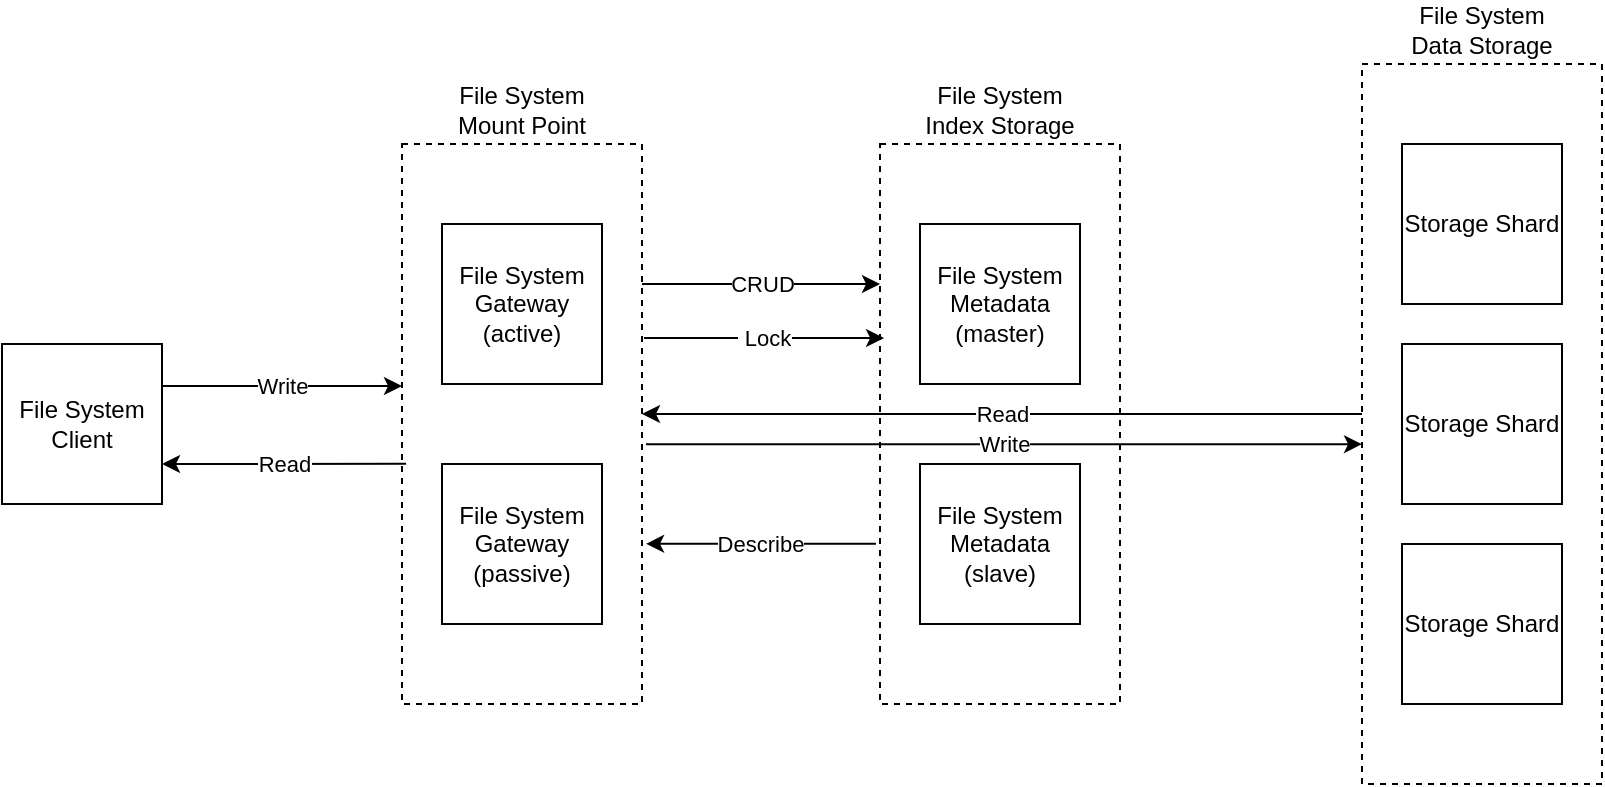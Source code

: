 <mxfile version="13.3.1" type="device"><diagram name="Page-1" id="822b0af5-4adb-64df-f703-e8dfc1f81529"><mxGraphModel dx="1102" dy="640" grid="1" gridSize="10" guides="1" tooltips="1" connect="1" arrows="1" fold="1" page="1" pageScale="1" pageWidth="1100" pageHeight="850" background="#ffffff" math="0" shadow="0"><root><mxCell id="0"/><mxCell id="1" parent="0"/><mxCell id="32HDPQOjMGVwAjsP5dqR-16" value="File System&lt;br&gt;Index Storage" style="rounded=0;whiteSpace=wrap;html=1;dashed=1;labelPosition=center;verticalLabelPosition=top;align=center;verticalAlign=bottom;" parent="1" vertex="1"><mxGeometry x="479" y="80" width="120" height="280" as="geometry"/></mxCell><mxCell id="32HDPQOjMGVwAjsP5dqR-5" value="File System&lt;br&gt;Mount Point" style="rounded=0;whiteSpace=wrap;html=1;dashed=1;verticalAlign=bottom;labelPosition=center;verticalLabelPosition=top;align=center;" parent="1" vertex="1"><mxGeometry x="240" y="80" width="120" height="280" as="geometry"/></mxCell><mxCell id="32HDPQOjMGVwAjsP5dqR-1" value="File System Gateway&lt;br&gt;(active)" style="whiteSpace=wrap;html=1;aspect=fixed;" parent="1" vertex="1"><mxGeometry x="260" y="120" width="80" height="80" as="geometry"/></mxCell><mxCell id="32HDPQOjMGVwAjsP5dqR-3" value="File System Gateway&lt;br&gt;(passive)" style="whiteSpace=wrap;html=1;aspect=fixed;" parent="1" vertex="1"><mxGeometry x="260" y="240" width="80" height="80" as="geometry"/></mxCell><mxCell id="32HDPQOjMGVwAjsP5dqR-8" value="Write" style="edgeStyle=orthogonalEdgeStyle;rounded=0;orthogonalLoop=1;jettySize=auto;html=1;entryX=0;entryY=0.5;entryDx=0;entryDy=0;" parent="1" edge="1"><mxGeometry relative="1" as="geometry"><mxPoint x="120" y="201" as="sourcePoint"/><mxPoint x="240" y="201" as="targetPoint"/></mxGeometry></mxCell><mxCell id="32HDPQOjMGVwAjsP5dqR-4" value="File System&lt;br&gt;Client" style="whiteSpace=wrap;html=1;aspect=fixed;" parent="1" vertex="1"><mxGeometry x="40" y="180" width="80" height="80" as="geometry"/></mxCell><mxCell id="32HDPQOjMGVwAjsP5dqR-10" value="File System&lt;br&gt;Data Storage" style="rounded=0;whiteSpace=wrap;html=1;dashed=1;labelPosition=center;verticalLabelPosition=top;align=center;verticalAlign=bottom;" parent="1" vertex="1"><mxGeometry x="720" y="40" width="120" height="360" as="geometry"/></mxCell><mxCell id="32HDPQOjMGVwAjsP5dqR-11" value="Storage Shard" style="whiteSpace=wrap;html=1;aspect=fixed;" parent="1" vertex="1"><mxGeometry x="740" y="80" width="80" height="80" as="geometry"/></mxCell><mxCell id="32HDPQOjMGVwAjsP5dqR-12" value="Storage Shard" style="whiteSpace=wrap;html=1;aspect=fixed;" parent="1" vertex="1"><mxGeometry x="740" y="180" width="80" height="80" as="geometry"/></mxCell><mxCell id="32HDPQOjMGVwAjsP5dqR-13" value="Storage Shard" style="whiteSpace=wrap;html=1;aspect=fixed;" parent="1" vertex="1"><mxGeometry x="740" y="280" width="80" height="80" as="geometry"/></mxCell><mxCell id="32HDPQOjMGVwAjsP5dqR-14" value="File System Metadata&lt;br&gt;(master)" style="whiteSpace=wrap;html=1;aspect=fixed;" parent="1" vertex="1"><mxGeometry x="499" y="120" width="80" height="80" as="geometry"/></mxCell><mxCell id="32HDPQOjMGVwAjsP5dqR-15" value="File System Metadata&lt;br&gt;(slave)" style="whiteSpace=wrap;html=1;aspect=fixed;" parent="1" vertex="1"><mxGeometry x="499" y="240" width="80" height="80" as="geometry"/></mxCell><mxCell id="32HDPQOjMGVwAjsP5dqR-17" value="CRUD" style="endArrow=classic;html=1;exitX=1;exitY=0.25;exitDx=0;exitDy=0;entryX=0;entryY=0.25;entryDx=0;entryDy=0;" parent="1" source="32HDPQOjMGVwAjsP5dqR-5" target="32HDPQOjMGVwAjsP5dqR-16" edge="1"><mxGeometry width="50" height="50" relative="1" as="geometry"><mxPoint x="540" y="270" as="sourcePoint"/><mxPoint x="590" y="220" as="targetPoint"/></mxGeometry></mxCell><mxCell id="32HDPQOjMGVwAjsP5dqR-19" value="Read" style="endArrow=classic;html=1;entryX=1;entryY=0.75;entryDx=0;entryDy=0;exitX=0.017;exitY=0.571;exitDx=0;exitDy=0;exitPerimeter=0;" parent="1" source="32HDPQOjMGVwAjsP5dqR-5" target="32HDPQOjMGVwAjsP5dqR-4" edge="1"><mxGeometry width="50" height="50" relative="1" as="geometry"><mxPoint x="540" y="270" as="sourcePoint"/><mxPoint x="590" y="220" as="targetPoint"/></mxGeometry></mxCell><mxCell id="Zl82cn4OXP_z4tkXJLqV-1" value="&amp;nbsp;Lock" style="endArrow=classic;html=1;entryX=0.017;entryY=0.35;entryDx=0;entryDy=0;entryPerimeter=0;exitX=1.008;exitY=0.35;exitDx=0;exitDy=0;exitPerimeter=0;" parent="1" edge="1"><mxGeometry width="50" height="50" relative="1" as="geometry"><mxPoint x="360.96" y="177" as="sourcePoint"/><mxPoint x="481.04" y="177" as="targetPoint"/></mxGeometry></mxCell><mxCell id="Zl82cn4OXP_z4tkXJLqV-3" value="Describe" style="endArrow=classic;html=1;entryX=1.017;entryY=0.714;entryDx=0;entryDy=0;entryPerimeter=0;exitX=-0.017;exitY=0.714;exitDx=0;exitDy=0;exitPerimeter=0;" parent="1" source="32HDPQOjMGVwAjsP5dqR-16" target="32HDPQOjMGVwAjsP5dqR-5" edge="1"><mxGeometry width="50" height="50" relative="1" as="geometry"><mxPoint x="520" y="270" as="sourcePoint"/><mxPoint x="570" y="220" as="targetPoint"/></mxGeometry></mxCell><mxCell id="Zl82cn4OXP_z4tkXJLqV-4" value="Read" style="endArrow=classic;html=1;" parent="1" edge="1"><mxGeometry width="50" height="50" relative="1" as="geometry"><mxPoint x="720" y="215" as="sourcePoint"/><mxPoint x="360" y="215" as="targetPoint"/></mxGeometry></mxCell><mxCell id="Zl82cn4OXP_z4tkXJLqV-5" value="Write" style="endArrow=classic;html=1;exitX=1.017;exitY=0.579;exitDx=0;exitDy=0;exitPerimeter=0;entryX=0;entryY=0.528;entryDx=0;entryDy=0;entryPerimeter=0;" parent="1" target="32HDPQOjMGVwAjsP5dqR-10" edge="1"><mxGeometry width="50" height="50" relative="1" as="geometry"><mxPoint x="362.04" y="230.12" as="sourcePoint"/><mxPoint x="717.96" y="229.96" as="targetPoint"/></mxGeometry></mxCell></root></mxGraphModel></diagram></mxfile>